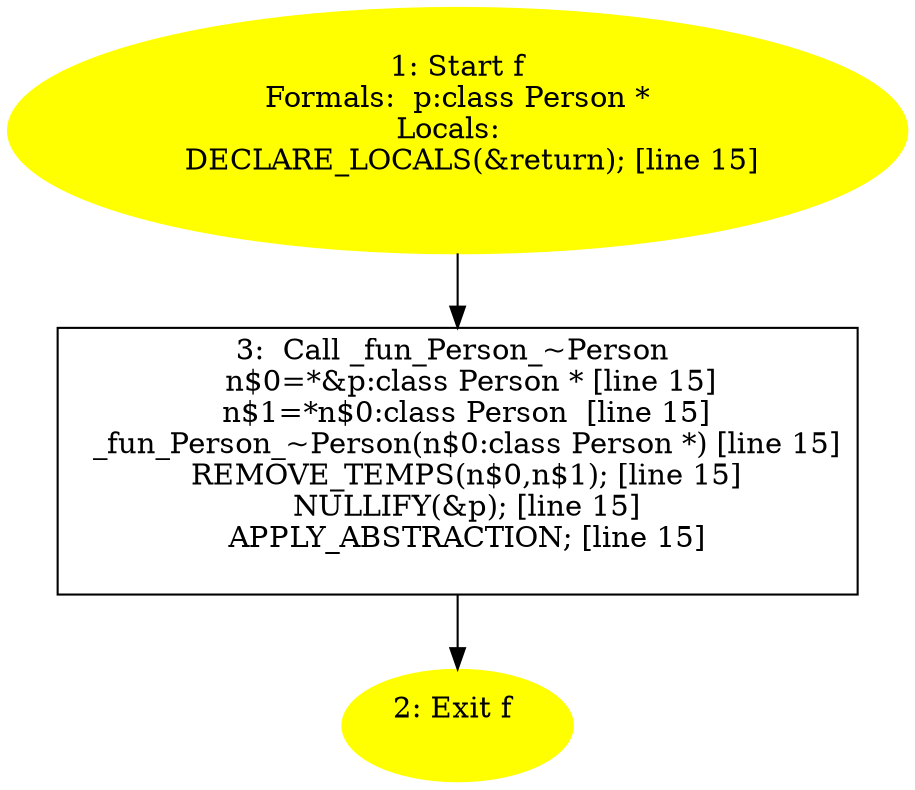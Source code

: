 /* @generated */
digraph iCFG {
3 [label="3:  Call _fun_Person_~Person \n   n$0=*&p:class Person * [line 15]\n  n$1=*n$0:class Person  [line 15]\n  _fun_Person_~Person(n$0:class Person *) [line 15]\n  REMOVE_TEMPS(n$0,n$1); [line 15]\n  NULLIFY(&p); [line 15]\n  APPLY_ABSTRACTION; [line 15]\n " shape="box"]
	

	 3 -> 2 ;
2 [label="2: Exit f \n  " color=yellow style=filled]
	

1 [label="1: Start f\nFormals:  p:class Person *\nLocals:  \n   DECLARE_LOCALS(&return); [line 15]\n " color=yellow style=filled]
	

	 1 -> 3 ;
}
